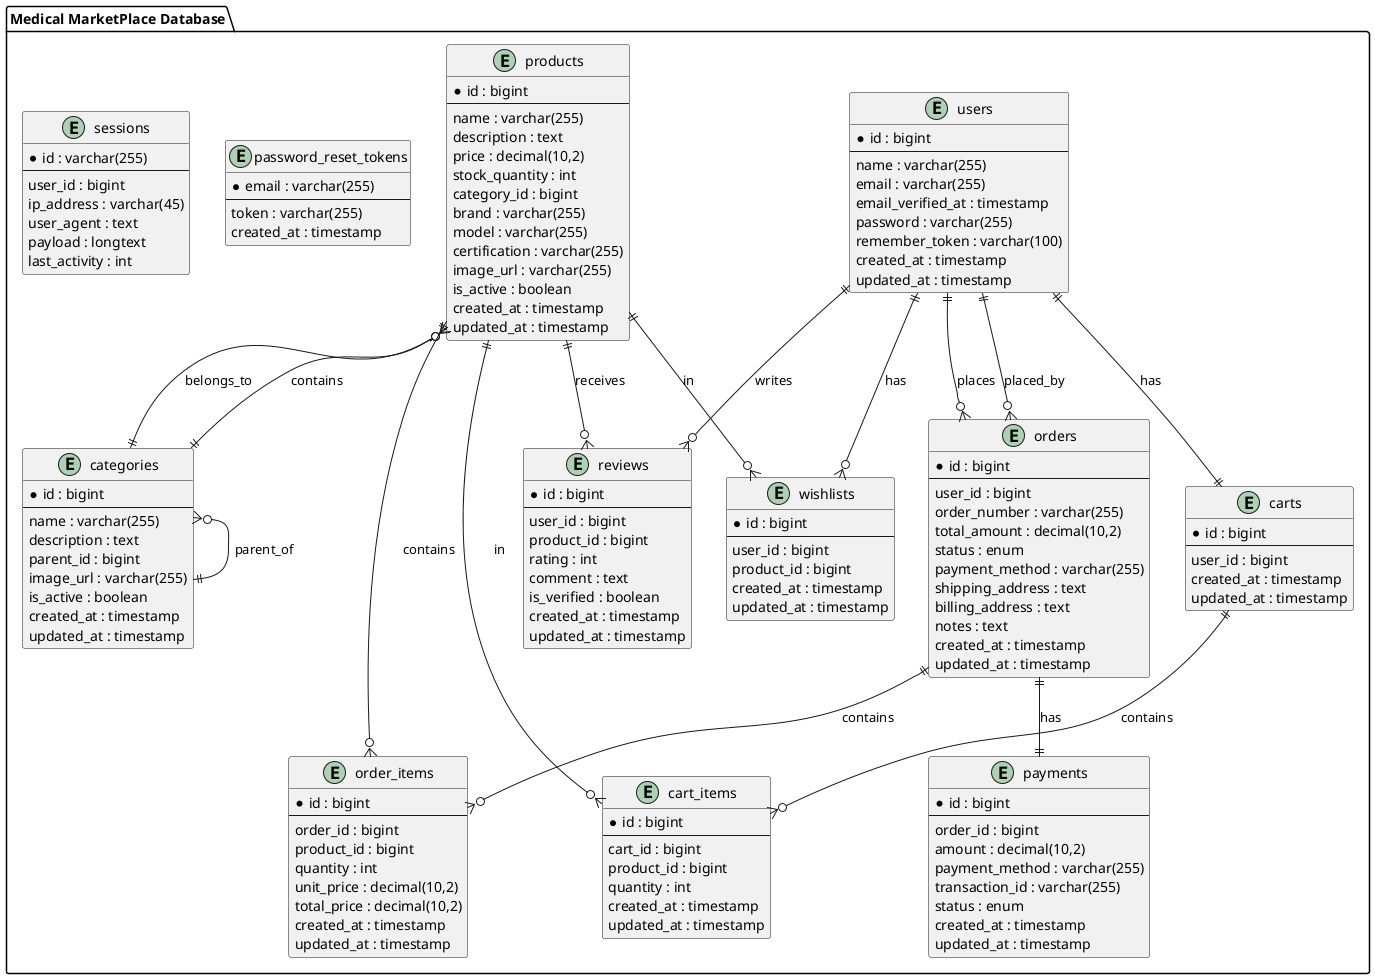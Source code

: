 @startuml Medical_MarketPlace_Database_Schema

!define TABLE entity

package "Medical MarketPlace Database" {
    
    entity "users" {
        * id : bigint
        --
        name : varchar(255)
        email : varchar(255)
        email_verified_at : timestamp
        password : varchar(255)
        remember_token : varchar(100)
        created_at : timestamp
        updated_at : timestamp
    }
    
    entity "categories" {
        * id : bigint
        --
        name : varchar(255)
        description : text
        parent_id : bigint
        image_url : varchar(255)
        is_active : boolean
        created_at : timestamp
        updated_at : timestamp
    }
    
    entity "products" {
        * id : bigint
        --
        name : varchar(255)
        description : text
        price : decimal(10,2)
        stock_quantity : int
        category_id : bigint
        brand : varchar(255)
        model : varchar(255)
        certification : varchar(255)
        image_url : varchar(255)
        is_active : boolean
        created_at : timestamp
        updated_at : timestamp
    }
    
    entity "carts" {
        * id : bigint
        --
        user_id : bigint
        created_at : timestamp
        updated_at : timestamp
    }
    
    entity "cart_items" {
        * id : bigint
        --
        cart_id : bigint
        product_id : bigint
        quantity : int
        created_at : timestamp
        updated_at : timestamp
    }
    
    entity "orders" {
        * id : bigint
        --
        user_id : bigint
        order_number : varchar(255)
        total_amount : decimal(10,2)
        status : enum
        payment_method : varchar(255)
        shipping_address : text
        billing_address : text
        notes : text
        created_at : timestamp
        updated_at : timestamp
    }
    
    entity "order_items" {
        * id : bigint
        --
        order_id : bigint
        product_id : bigint
        quantity : int
        unit_price : decimal(10,2)
        total_price : decimal(10,2)
        created_at : timestamp
        updated_at : timestamp
    }
    
    entity "payments" {
        * id : bigint
        --
        order_id : bigint
        amount : decimal(10,2)
        payment_method : varchar(255)
        transaction_id : varchar(255)
        status : enum
        created_at : timestamp
        updated_at : timestamp
    }
    
    entity "reviews" {
        * id : bigint
        --
        user_id : bigint
        product_id : bigint
        rating : int
        comment : text
        is_verified : boolean
        created_at : timestamp
        updated_at : timestamp
    }
    
    entity "wishlists" {
        * id : bigint
        --
        user_id : bigint
        product_id : bigint
        created_at : timestamp
        updated_at : timestamp
    }
    
    entity "password_reset_tokens" {
        * email : varchar(255)
        --
        token : varchar(255)
        created_at : timestamp
    }
    
    entity "sessions" {
        * id : varchar(255)
        --
        user_id : bigint
        ip_address : varchar(45)
        user_agent : text
        payload : longtext
        last_activity : int
    }
}

' Relationships
users ||--o{ orders : places
users ||--o{ reviews : writes
users ||--o{ wishlists : has
users ||--|| carts : has

categories ||--o{ products : contains
categories }o--|| categories : parent_of

products ||--o{ order_items : contains
products ||--o{ reviews : receives
products ||--o{ wishlists : in
products ||--o{ cart_items : in
products }o--|| categories : belongs_to

carts ||--o{ cart_items : contains

orders ||--o{ order_items : contains
orders ||--|| payments : has
orders }o--|| users : placed_by

@enduml 